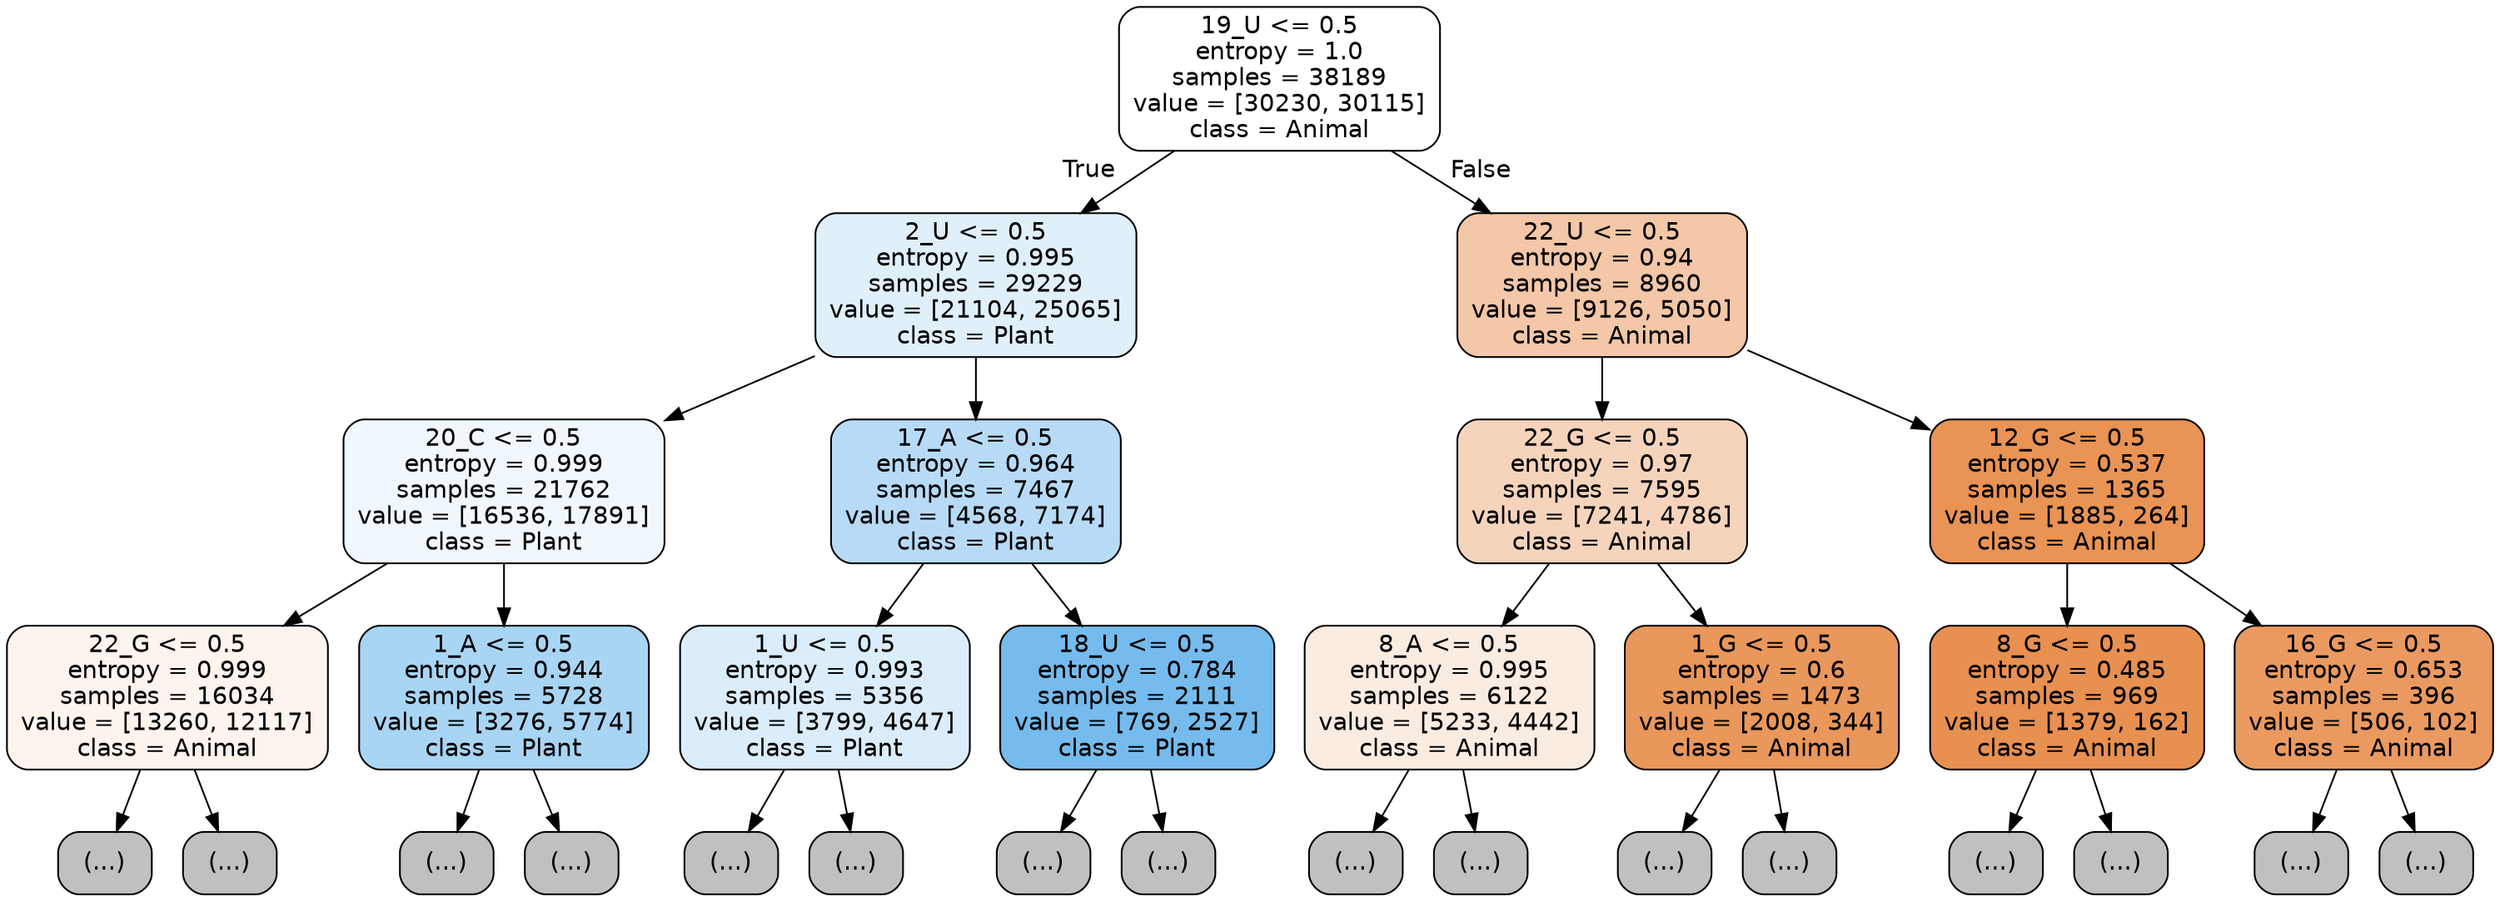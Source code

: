 digraph Tree {
node [shape=box, style="filled, rounded", color="black", fontname="helvetica"] ;
edge [fontname="helvetica"] ;
0 [label="19_U <= 0.5\nentropy = 1.0\nsamples = 38189\nvalue = [30230, 30115]\nclass = Animal", fillcolor="#fffffe"] ;
1 [label="2_U <= 0.5\nentropy = 0.995\nsamples = 29229\nvalue = [21104, 25065]\nclass = Plant", fillcolor="#e0f0fb"] ;
0 -> 1 [labeldistance=2.5, labelangle=45, headlabel="True"] ;
2 [label="20_C <= 0.5\nentropy = 0.999\nsamples = 21762\nvalue = [16536, 17891]\nclass = Plant", fillcolor="#f0f8fd"] ;
1 -> 2 ;
3 [label="22_G <= 0.5\nentropy = 0.999\nsamples = 16034\nvalue = [13260, 12117]\nclass = Animal", fillcolor="#fdf4ee"] ;
2 -> 3 ;
4 [label="(...)", fillcolor="#C0C0C0"] ;
3 -> 4 ;
6285 [label="(...)", fillcolor="#C0C0C0"] ;
3 -> 6285 ;
7132 [label="1_A <= 0.5\nentropy = 0.944\nsamples = 5728\nvalue = [3276, 5774]\nclass = Plant", fillcolor="#a9d5f4"] ;
2 -> 7132 ;
7133 [label="(...)", fillcolor="#C0C0C0"] ;
7132 -> 7133 ;
8684 [label="(...)", fillcolor="#C0C0C0"] ;
7132 -> 8684 ;
9207 [label="17_A <= 0.5\nentropy = 0.964\nsamples = 7467\nvalue = [4568, 7174]\nclass = Plant", fillcolor="#b7dbf6"] ;
1 -> 9207 ;
9208 [label="1_U <= 0.5\nentropy = 0.993\nsamples = 5356\nvalue = [3799, 4647]\nclass = Plant", fillcolor="#dbedfa"] ;
9207 -> 9208 ;
9209 [label="(...)", fillcolor="#C0C0C0"] ;
9208 -> 9209 ;
10580 [label="(...)", fillcolor="#C0C0C0"] ;
9208 -> 10580 ;
11661 [label="18_U <= 0.5\nentropy = 0.784\nsamples = 2111\nvalue = [769, 2527]\nclass = Plant", fillcolor="#75bbed"] ;
9207 -> 11661 ;
11662 [label="(...)", fillcolor="#C0C0C0"] ;
11661 -> 11662 ;
12237 [label="(...)", fillcolor="#C0C0C0"] ;
11661 -> 12237 ;
12416 [label="22_U <= 0.5\nentropy = 0.94\nsamples = 8960\nvalue = [9126, 5050]\nclass = Animal", fillcolor="#f3c7a7"] ;
0 -> 12416 [labeldistance=2.5, labelangle=-45, headlabel="False"] ;
12417 [label="22_G <= 0.5\nentropy = 0.97\nsamples = 7595\nvalue = [7241, 4786]\nclass = Animal", fillcolor="#f6d4bc"] ;
12416 -> 12417 ;
12418 [label="8_A <= 0.5\nentropy = 0.995\nsamples = 6122\nvalue = [5233, 4442]\nclass = Animal", fillcolor="#fbece1"] ;
12417 -> 12418 ;
12419 [label="(...)", fillcolor="#C0C0C0"] ;
12418 -> 12419 ;
14990 [label="(...)", fillcolor="#C0C0C0"] ;
12418 -> 14990 ;
15817 [label="1_G <= 0.5\nentropy = 0.6\nsamples = 1473\nvalue = [2008, 344]\nclass = Animal", fillcolor="#e9975b"] ;
12417 -> 15817 ;
15818 [label="(...)", fillcolor="#C0C0C0"] ;
15817 -> 15818 ;
16205 [label="(...)", fillcolor="#C0C0C0"] ;
15817 -> 16205 ;
16288 [label="12_G <= 0.5\nentropy = 0.537\nsamples = 1365\nvalue = [1885, 264]\nclass = Animal", fillcolor="#e99355"] ;
12416 -> 16288 ;
16289 [label="8_G <= 0.5\nentropy = 0.485\nsamples = 969\nvalue = [1379, 162]\nclass = Animal", fillcolor="#e89050"] ;
16288 -> 16289 ;
16290 [label="(...)", fillcolor="#C0C0C0"] ;
16289 -> 16290 ;
16507 [label="(...)", fillcolor="#C0C0C0"] ;
16289 -> 16507 ;
16592 [label="16_G <= 0.5\nentropy = 0.653\nsamples = 396\nvalue = [506, 102]\nclass = Animal", fillcolor="#ea9a61"] ;
16288 -> 16592 ;
16593 [label="(...)", fillcolor="#C0C0C0"] ;
16592 -> 16593 ;
16708 [label="(...)", fillcolor="#C0C0C0"] ;
16592 -> 16708 ;
}
